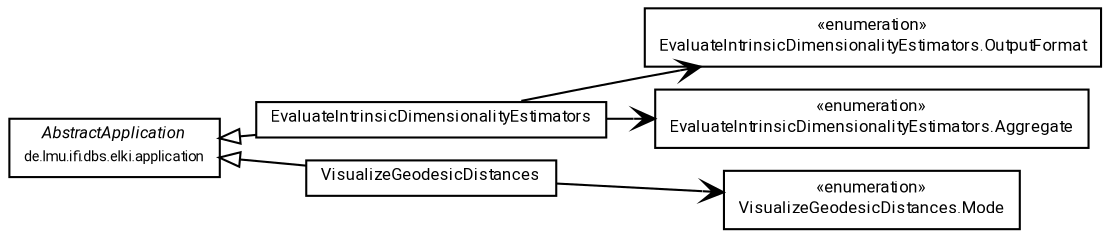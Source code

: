 #!/usr/local/bin/dot
#
# Class diagram 
# Generated by UMLGraph version R5_7_2-60-g0e99a6 (http://www.spinellis.gr/umlgraph/)
#

digraph G {
	graph [fontnames="svg"]
	edge [fontname="Roboto",fontsize=7,labelfontname="Roboto",labelfontsize=7,color="black"];
	node [fontname="Roboto",fontcolor="black",fontsize=8,shape=plaintext,margin=0,width=0,height=0];
	nodesep=0.15;
	ranksep=0.25;
	rankdir=LR;
	// de.lmu.ifi.dbs.elki.application.experiments.EvaluateIntrinsicDimensionalityEstimators
	c48032 [label=<<table title="de.lmu.ifi.dbs.elki.application.experiments.EvaluateIntrinsicDimensionalityEstimators" border="0" cellborder="1" cellspacing="0" cellpadding="2" href="EvaluateIntrinsicDimensionalityEstimators.html" target="_parent">
		<tr><td><table border="0" cellspacing="0" cellpadding="1">
		<tr><td align="center" balign="center"> <font face="Roboto">EvaluateIntrinsicDimensionalityEstimators</font> </td></tr>
		</table></td></tr>
		</table>>, URL="EvaluateIntrinsicDimensionalityEstimators.html"];
	// de.lmu.ifi.dbs.elki.application.experiments.EvaluateIntrinsicDimensionalityEstimators.OutputFormat
	c48033 [label=<<table title="de.lmu.ifi.dbs.elki.application.experiments.EvaluateIntrinsicDimensionalityEstimators.OutputFormat" border="0" cellborder="1" cellspacing="0" cellpadding="2" href="EvaluateIntrinsicDimensionalityEstimators.OutputFormat.html" target="_parent">
		<tr><td><table border="0" cellspacing="0" cellpadding="1">
		<tr><td align="center" balign="center"> &#171;enumeration&#187; </td></tr>
		<tr><td align="center" balign="center"> <font face="Roboto">EvaluateIntrinsicDimensionalityEstimators.OutputFormat</font> </td></tr>
		</table></td></tr>
		</table>>, URL="EvaluateIntrinsicDimensionalityEstimators.OutputFormat.html"];
	// de.lmu.ifi.dbs.elki.application.experiments.EvaluateIntrinsicDimensionalityEstimators.Aggregate
	c48034 [label=<<table title="de.lmu.ifi.dbs.elki.application.experiments.EvaluateIntrinsicDimensionalityEstimators.Aggregate" border="0" cellborder="1" cellspacing="0" cellpadding="2" href="EvaluateIntrinsicDimensionalityEstimators.Aggregate.html" target="_parent">
		<tr><td><table border="0" cellspacing="0" cellpadding="1">
		<tr><td align="center" balign="center"> &#171;enumeration&#187; </td></tr>
		<tr><td align="center" balign="center"> <font face="Roboto">EvaluateIntrinsicDimensionalityEstimators.Aggregate</font> </td></tr>
		</table></td></tr>
		</table>>, URL="EvaluateIntrinsicDimensionalityEstimators.Aggregate.html"];
	// de.lmu.ifi.dbs.elki.application.AbstractApplication
	c49096 [label=<<table title="de.lmu.ifi.dbs.elki.application.AbstractApplication" border="0" cellborder="1" cellspacing="0" cellpadding="2" href="../AbstractApplication.html" target="_parent">
		<tr><td><table border="0" cellspacing="0" cellpadding="1">
		<tr><td align="center" balign="center"> <font face="Roboto"><i>AbstractApplication</i></font> </td></tr>
		<tr><td align="center" balign="center"> <font face="Roboto" point-size="7.0">de.lmu.ifi.dbs.elki.application</font> </td></tr>
		</table></td></tr>
		</table>>, URL="../AbstractApplication.html"];
	// de.lmu.ifi.dbs.elki.application.experiments.VisualizeGeodesicDistances
	c50208 [label=<<table title="de.lmu.ifi.dbs.elki.application.experiments.VisualizeGeodesicDistances" border="0" cellborder="1" cellspacing="0" cellpadding="2" href="VisualizeGeodesicDistances.html" target="_parent">
		<tr><td><table border="0" cellspacing="0" cellpadding="1">
		<tr><td align="center" balign="center"> <font face="Roboto">VisualizeGeodesicDistances</font> </td></tr>
		</table></td></tr>
		</table>>, URL="VisualizeGeodesicDistances.html"];
	// de.lmu.ifi.dbs.elki.application.experiments.VisualizeGeodesicDistances.Mode
	c50209 [label=<<table title="de.lmu.ifi.dbs.elki.application.experiments.VisualizeGeodesicDistances.Mode" border="0" cellborder="1" cellspacing="0" cellpadding="2" href="VisualizeGeodesicDistances.Mode.html" target="_parent">
		<tr><td><table border="0" cellspacing="0" cellpadding="1">
		<tr><td align="center" balign="center"> &#171;enumeration&#187; </td></tr>
		<tr><td align="center" balign="center"> <font face="Roboto">VisualizeGeodesicDistances.Mode</font> </td></tr>
		</table></td></tr>
		</table>>, URL="VisualizeGeodesicDistances.Mode.html"];
	// de.lmu.ifi.dbs.elki.application.experiments.EvaluateIntrinsicDimensionalityEstimators extends de.lmu.ifi.dbs.elki.application.AbstractApplication
	c49096 -> c48032 [arrowtail=empty,dir=back,weight=10];
	// de.lmu.ifi.dbs.elki.application.experiments.VisualizeGeodesicDistances extends de.lmu.ifi.dbs.elki.application.AbstractApplication
	c49096 -> c50208 [arrowtail=empty,dir=back,weight=10];
	// de.lmu.ifi.dbs.elki.application.experiments.EvaluateIntrinsicDimensionalityEstimators navassoc de.lmu.ifi.dbs.elki.application.experiments.EvaluateIntrinsicDimensionalityEstimators.Aggregate
	c48032 -> c48034 [arrowhead=open,weight=1];
	// de.lmu.ifi.dbs.elki.application.experiments.EvaluateIntrinsicDimensionalityEstimators navassoc de.lmu.ifi.dbs.elki.application.experiments.EvaluateIntrinsicDimensionalityEstimators.OutputFormat
	c48032 -> c48033 [arrowhead=open,weight=1];
	// de.lmu.ifi.dbs.elki.application.experiments.VisualizeGeodesicDistances navassoc de.lmu.ifi.dbs.elki.application.experiments.VisualizeGeodesicDistances.Mode
	c50208 -> c50209 [arrowhead=open,weight=1];
}

